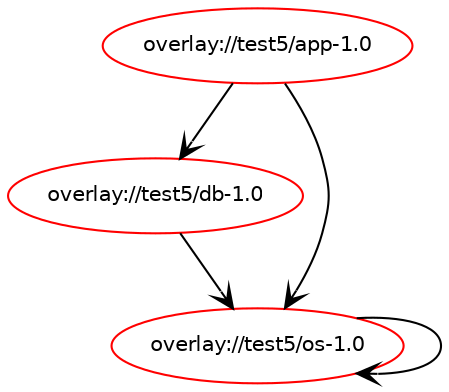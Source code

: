 digraph prolog {

newrank=true;
concentrate=true;
compound=true;
graph [rankdir=TD];#, ranksep=2.5, nodesep=0.2];
edge  [arrowhead=vee];
node  [fontname=Helvetica,fontsize=10];

"overlay://test5/app-1.0" [color=red, href="../test5/app-1.0-rdepend.svg"];
"overlay://test5/app-1.0" -> "overlay://test5/db-1.0"
"overlay://test5/app-1.0" -> "overlay://test5/os-1.0"
"overlay://test5/db-1.0" [color=red, href="../test5/db-1.0-rdepend.svg"];
"overlay://test5/db-1.0" -> "overlay://test5/os-1.0"
"overlay://test5/os-1.0" [color=red, href="../test5/os-1.0-rdepend.svg"];
"overlay://test5/os-1.0" -> "overlay://test5/os-1.0"
}
